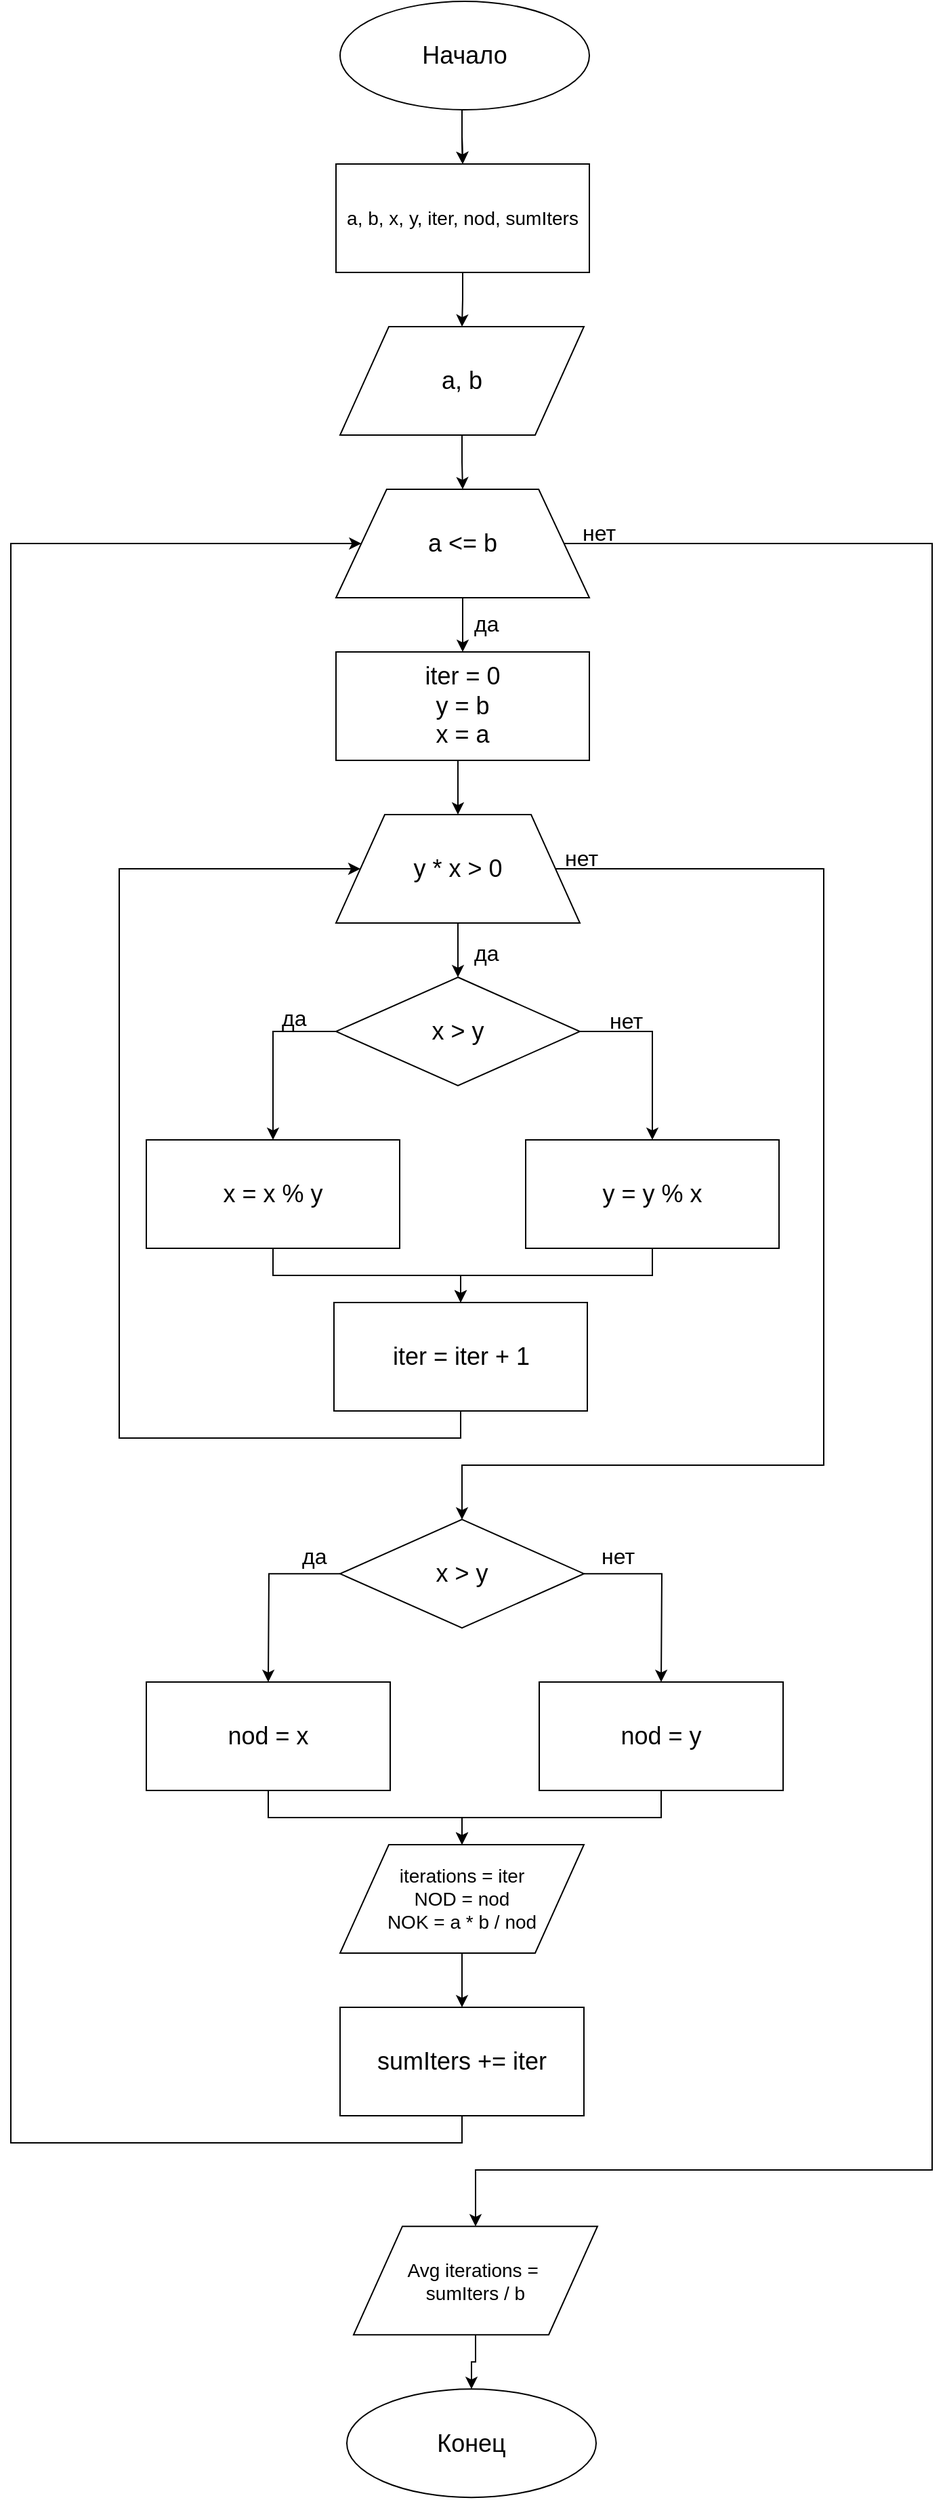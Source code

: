 <mxfile version="11.2.5" type="device" pages="1"><diagram id="U6_4yPkD_si3-BIanoAl" name="Page-1"><mxGraphModel dx="1024" dy="595" grid="1" gridSize="10" guides="1" tooltips="1" connect="1" arrows="1" fold="1" page="1" pageScale="1" pageWidth="827" pageHeight="1169" math="0" shadow="0"><root><mxCell id="0"/><mxCell id="1" parent="0"/><mxCell id="6yAD72Rjg4NwZn_ovWiV-33" style="edgeStyle=orthogonalEdgeStyle;rounded=0;orthogonalLoop=1;jettySize=auto;html=1;exitX=0.5;exitY=1;exitDx=0;exitDy=0;entryX=0.5;entryY=0;entryDx=0;entryDy=0;" edge="1" parent="1" source="6yAD72Rjg4NwZn_ovWiV-1" target="6yAD72Rjg4NwZn_ovWiV-4"><mxGeometry relative="1" as="geometry"><Array as="points"><mxPoint x="413" y="120"/><mxPoint x="413" y="140"/></Array></mxGeometry></mxCell><mxCell id="6yAD72Rjg4NwZn_ovWiV-1" value="&lt;font style=&quot;font-size: 18px&quot;&gt;Начало&lt;/font&gt;" style="ellipse;whiteSpace=wrap;html=1;" vertex="1" parent="1"><mxGeometry x="323" y="40" width="184" height="80" as="geometry"/></mxCell><mxCell id="6yAD72Rjg4NwZn_ovWiV-36" style="edgeStyle=orthogonalEdgeStyle;rounded=0;orthogonalLoop=1;jettySize=auto;html=1;exitX=0.5;exitY=1;exitDx=0;exitDy=0;" edge="1" parent="1" source="6yAD72Rjg4NwZn_ovWiV-2" target="6yAD72Rjg4NwZn_ovWiV-5"><mxGeometry relative="1" as="geometry"/></mxCell><mxCell id="6yAD72Rjg4NwZn_ovWiV-2" value="&lt;font style=&quot;font-size: 18px&quot;&gt;a, b&lt;/font&gt;" style="shape=parallelogram;perimeter=parallelogramPerimeter;whiteSpace=wrap;html=1;perimeterSpacing=0;" vertex="1" parent="1"><mxGeometry x="323" y="280" width="180" height="80" as="geometry"/></mxCell><mxCell id="6yAD72Rjg4NwZn_ovWiV-35" style="edgeStyle=orthogonalEdgeStyle;rounded=0;orthogonalLoop=1;jettySize=auto;html=1;exitX=0.5;exitY=1;exitDx=0;exitDy=0;entryX=0.5;entryY=0;entryDx=0;entryDy=0;" edge="1" parent="1" source="6yAD72Rjg4NwZn_ovWiV-4" target="6yAD72Rjg4NwZn_ovWiV-2"><mxGeometry relative="1" as="geometry"/></mxCell><mxCell id="6yAD72Rjg4NwZn_ovWiV-4" value="&lt;font style=&quot;font-size: 14px&quot;&gt;a, b, x, y, iter, nod, sumIters&lt;/font&gt;" style="rounded=0;whiteSpace=wrap;html=1;" vertex="1" parent="1"><mxGeometry x="320" y="160" width="187" height="80" as="geometry"/></mxCell><mxCell id="6yAD72Rjg4NwZn_ovWiV-59" style="edgeStyle=orthogonalEdgeStyle;rounded=0;orthogonalLoop=1;jettySize=auto;html=1;exitX=1;exitY=0.5;exitDx=0;exitDy=0;entryX=0.5;entryY=0;entryDx=0;entryDy=0;" edge="1" parent="1" source="6yAD72Rjg4NwZn_ovWiV-5" target="6yAD72Rjg4NwZn_ovWiV-58"><mxGeometry relative="1" as="geometry"><mxPoint x="610" y="1660" as="targetPoint"/><Array as="points"><mxPoint x="760" y="440"/><mxPoint x="760" y="1640"/><mxPoint x="423" y="1640"/></Array></mxGeometry></mxCell><mxCell id="6yAD72Rjg4NwZn_ovWiV-5" value="&lt;font style=&quot;font-size: 18px&quot;&gt;a &amp;lt;= b&lt;/font&gt;" style="shape=trapezoid;perimeter=trapezoidPerimeter;whiteSpace=wrap;html=1;" vertex="1" parent="1"><mxGeometry x="320" y="400" width="187" height="80" as="geometry"/></mxCell><mxCell id="6yAD72Rjg4NwZn_ovWiV-40" style="edgeStyle=orthogonalEdgeStyle;rounded=0;orthogonalLoop=1;jettySize=auto;html=1;exitX=0.5;exitY=1;exitDx=0;exitDy=0;entryX=0.5;entryY=0;entryDx=0;entryDy=0;" edge="1" parent="1" source="6yAD72Rjg4NwZn_ovWiV-6" target="6yAD72Rjg4NwZn_ovWiV-10"><mxGeometry relative="1" as="geometry"><Array as="points"><mxPoint x="410" y="600"/></Array></mxGeometry></mxCell><mxCell id="6yAD72Rjg4NwZn_ovWiV-6" value="&lt;font style=&quot;font-size: 18px&quot;&gt;iter = 0&lt;br&gt;y = b&lt;br&gt;x = a&lt;/font&gt;" style="rounded=0;whiteSpace=wrap;html=1;" vertex="1" parent="1"><mxGeometry x="320" y="520" width="187" height="80" as="geometry"/></mxCell><mxCell id="6yAD72Rjg4NwZn_ovWiV-7" value="" style="endArrow=classic;html=1;exitX=0.5;exitY=1;exitDx=0;exitDy=0;entryX=0.5;entryY=0;entryDx=0;entryDy=0;" edge="1" parent="1" source="6yAD72Rjg4NwZn_ovWiV-5" target="6yAD72Rjg4NwZn_ovWiV-6"><mxGeometry width="50" height="50" relative="1" as="geometry"><mxPoint x="320" y="670" as="sourcePoint"/><mxPoint x="370" y="620" as="targetPoint"/></mxGeometry></mxCell><mxCell id="6yAD72Rjg4NwZn_ovWiV-8" value="&lt;font style=&quot;font-size: 16px&quot;&gt;да&lt;/font&gt;" style="text;html=1;resizable=0;points=[];autosize=1;align=left;verticalAlign=top;spacingTop=-4;" vertex="1" parent="1"><mxGeometry x="420" y="487" width="30" height="20" as="geometry"/></mxCell><mxCell id="6yAD72Rjg4NwZn_ovWiV-13" style="edgeStyle=orthogonalEdgeStyle;rounded=0;orthogonalLoop=1;jettySize=auto;html=1;exitX=0.5;exitY=1;exitDx=0;exitDy=0;entryX=0.5;entryY=0;entryDx=0;entryDy=0;" edge="1" parent="1" source="6yAD72Rjg4NwZn_ovWiV-10" target="6yAD72Rjg4NwZn_ovWiV-12"><mxGeometry relative="1" as="geometry"/></mxCell><mxCell id="6yAD72Rjg4NwZn_ovWiV-29" style="edgeStyle=orthogonalEdgeStyle;rounded=0;orthogonalLoop=1;jettySize=auto;html=1;exitX=1;exitY=0.5;exitDx=0;exitDy=0;entryX=0.5;entryY=0;entryDx=0;entryDy=0;" edge="1" parent="1" source="6yAD72Rjg4NwZn_ovWiV-10" target="6yAD72Rjg4NwZn_ovWiV-32"><mxGeometry relative="1" as="geometry"><mxPoint x="414" y="1160" as="targetPoint"/><Array as="points"><mxPoint x="680" y="680"/><mxPoint x="680" y="1120"/><mxPoint x="413" y="1120"/></Array></mxGeometry></mxCell><mxCell id="6yAD72Rjg4NwZn_ovWiV-10" value="&lt;span style=&quot;font-size: 18px&quot;&gt;y * x &amp;gt; 0&lt;/span&gt;" style="shape=trapezoid;perimeter=trapezoidPerimeter;whiteSpace=wrap;html=1;" vertex="1" parent="1"><mxGeometry x="320" y="640" width="180" height="80" as="geometry"/></mxCell><mxCell id="6yAD72Rjg4NwZn_ovWiV-18" style="edgeStyle=orthogonalEdgeStyle;rounded=0;orthogonalLoop=1;jettySize=auto;html=1;exitX=0;exitY=0.5;exitDx=0;exitDy=0;entryX=0.5;entryY=0;entryDx=0;entryDy=0;" edge="1" parent="1" source="6yAD72Rjg4NwZn_ovWiV-12" target="6yAD72Rjg4NwZn_ovWiV-16"><mxGeometry relative="1" as="geometry"/></mxCell><mxCell id="6yAD72Rjg4NwZn_ovWiV-19" style="edgeStyle=orthogonalEdgeStyle;rounded=0;orthogonalLoop=1;jettySize=auto;html=1;exitX=1;exitY=0.5;exitDx=0;exitDy=0;entryX=0.5;entryY=0;entryDx=0;entryDy=0;" edge="1" parent="1" source="6yAD72Rjg4NwZn_ovWiV-12" target="6yAD72Rjg4NwZn_ovWiV-17"><mxGeometry relative="1" as="geometry"/></mxCell><mxCell id="6yAD72Rjg4NwZn_ovWiV-12" value="&lt;font style=&quot;font-size: 18px&quot;&gt;x &amp;gt; y&lt;/font&gt;" style="rhombus;whiteSpace=wrap;html=1;" vertex="1" parent="1"><mxGeometry x="320" y="760" width="180" height="80" as="geometry"/></mxCell><mxCell id="6yAD72Rjg4NwZn_ovWiV-14" value="&lt;font style=&quot;font-size: 16px&quot;&gt;да&lt;/font&gt;" style="text;html=1;resizable=0;points=[];autosize=1;align=left;verticalAlign=top;spacingTop=-4;" vertex="1" parent="1"><mxGeometry x="420" y="730" width="30" height="20" as="geometry"/></mxCell><mxCell id="6yAD72Rjg4NwZn_ovWiV-24" style="edgeStyle=orthogonalEdgeStyle;rounded=0;orthogonalLoop=1;jettySize=auto;html=1;exitX=0.5;exitY=1;exitDx=0;exitDy=0;entryX=0.5;entryY=0;entryDx=0;entryDy=0;" edge="1" parent="1" source="6yAD72Rjg4NwZn_ovWiV-16" target="6yAD72Rjg4NwZn_ovWiV-23"><mxGeometry relative="1" as="geometry"/></mxCell><mxCell id="6yAD72Rjg4NwZn_ovWiV-16" value="&lt;span style=&quot;font-size: 18px&quot;&gt;x = x % y&lt;/span&gt;" style="rounded=0;whiteSpace=wrap;html=1;" vertex="1" parent="1"><mxGeometry x="180" y="880" width="187" height="80" as="geometry"/></mxCell><mxCell id="6yAD72Rjg4NwZn_ovWiV-26" style="edgeStyle=orthogonalEdgeStyle;rounded=0;orthogonalLoop=1;jettySize=auto;html=1;exitX=0.5;exitY=1;exitDx=0;exitDy=0;entryX=0.5;entryY=0;entryDx=0;entryDy=0;" edge="1" parent="1" source="6yAD72Rjg4NwZn_ovWiV-17" target="6yAD72Rjg4NwZn_ovWiV-23"><mxGeometry relative="1" as="geometry"/></mxCell><mxCell id="6yAD72Rjg4NwZn_ovWiV-17" value="&lt;span style=&quot;font-size: 18px&quot;&gt;y = y % x&lt;/span&gt;" style="rounded=0;whiteSpace=wrap;html=1;" vertex="1" parent="1"><mxGeometry x="460" y="880" width="187" height="80" as="geometry"/></mxCell><mxCell id="6yAD72Rjg4NwZn_ovWiV-20" value="&lt;font style=&quot;font-size: 16px&quot;&gt;да&lt;/font&gt;" style="text;html=1;resizable=0;points=[];autosize=1;align=left;verticalAlign=top;spacingTop=-4;" vertex="1" parent="1"><mxGeometry x="278" y="778" width="30" height="20" as="geometry"/></mxCell><mxCell id="6yAD72Rjg4NwZn_ovWiV-21" value="&lt;font style=&quot;font-size: 16px&quot;&gt;нет&lt;/font&gt;" style="text;html=1;resizable=0;points=[];autosize=1;align=left;verticalAlign=top;spacingTop=-4;" vertex="1" parent="1"><mxGeometry x="520" y="780" width="40" height="20" as="geometry"/></mxCell><mxCell id="6yAD72Rjg4NwZn_ovWiV-27" style="edgeStyle=orthogonalEdgeStyle;rounded=0;orthogonalLoop=1;jettySize=auto;html=1;exitX=0.5;exitY=1;exitDx=0;exitDy=0;entryX=0;entryY=0.5;entryDx=0;entryDy=0;" edge="1" parent="1" source="6yAD72Rjg4NwZn_ovWiV-23" target="6yAD72Rjg4NwZn_ovWiV-10"><mxGeometry relative="1" as="geometry"><Array as="points"><mxPoint x="412" y="1100"/><mxPoint x="160" y="1100"/><mxPoint x="160" y="680"/></Array></mxGeometry></mxCell><mxCell id="6yAD72Rjg4NwZn_ovWiV-23" value="&lt;span style=&quot;font-size: 18px&quot;&gt;iter = iter + 1&lt;/span&gt;" style="rounded=0;whiteSpace=wrap;html=1;" vertex="1" parent="1"><mxGeometry x="318.5" y="1000" width="187" height="80" as="geometry"/></mxCell><mxCell id="6yAD72Rjg4NwZn_ovWiV-31" value="&lt;font style=&quot;font-size: 16px&quot;&gt;нет&lt;/font&gt;" style="text;html=1;resizable=0;points=[];autosize=1;align=left;verticalAlign=top;spacingTop=-4;" vertex="1" parent="1"><mxGeometry x="487" y="660" width="40" height="20" as="geometry"/></mxCell><mxCell id="6yAD72Rjg4NwZn_ovWiV-43" style="edgeStyle=orthogonalEdgeStyle;rounded=0;orthogonalLoop=1;jettySize=auto;html=1;exitX=0;exitY=0.5;exitDx=0;exitDy=0;entryX=0.5;entryY=0;entryDx=0;entryDy=0;" edge="1" parent="1" source="6yAD72Rjg4NwZn_ovWiV-32"><mxGeometry relative="1" as="geometry"><mxPoint x="270" y="1280" as="targetPoint"/></mxGeometry></mxCell><mxCell id="6yAD72Rjg4NwZn_ovWiV-44" style="edgeStyle=orthogonalEdgeStyle;rounded=0;orthogonalLoop=1;jettySize=auto;html=1;exitX=1;exitY=0.5;exitDx=0;exitDy=0;entryX=0.5;entryY=0;entryDx=0;entryDy=0;" edge="1" parent="1" source="6yAD72Rjg4NwZn_ovWiV-32"><mxGeometry relative="1" as="geometry"><mxPoint x="560" y="1280" as="targetPoint"/></mxGeometry></mxCell><mxCell id="6yAD72Rjg4NwZn_ovWiV-32" value="&lt;font style=&quot;font-size: 18px&quot;&gt;x &amp;gt; y&lt;/font&gt;" style="rhombus;whiteSpace=wrap;html=1;" vertex="1" parent="1"><mxGeometry x="323" y="1160.1" width="180" height="80" as="geometry"/></mxCell><mxCell id="6yAD72Rjg4NwZn_ovWiV-34" style="edgeStyle=orthogonalEdgeStyle;rounded=0;orthogonalLoop=1;jettySize=auto;html=1;exitX=0.5;exitY=1;exitDx=0;exitDy=0;entryX=0.5;entryY=0;entryDx=0;entryDy=0;" edge="1" parent="1" source="6yAD72Rjg4NwZn_ovWiV-1" target="6yAD72Rjg4NwZn_ovWiV-4"><mxGeometry relative="1" as="geometry"><mxPoint x="415.032" y="120" as="sourcePoint"/><mxPoint x="413.484" y="160" as="targetPoint"/><Array as="points"><mxPoint x="413" y="120"/><mxPoint x="413" y="140"/></Array></mxGeometry></mxCell><mxCell id="6yAD72Rjg4NwZn_ovWiV-45" value="&lt;font style=&quot;font-size: 16px&quot;&gt;да&lt;/font&gt;" style="text;html=1;resizable=0;points=[];autosize=1;align=left;verticalAlign=top;spacingTop=-4;" vertex="1" parent="1"><mxGeometry x="293" y="1174.8" width="30" height="20" as="geometry"/></mxCell><mxCell id="6yAD72Rjg4NwZn_ovWiV-49" value="&lt;font style=&quot;font-size: 16px&quot;&gt;нет&lt;/font&gt;" style="text;html=1;resizable=0;points=[];autosize=1;align=left;verticalAlign=top;spacingTop=-4;" vertex="1" parent="1"><mxGeometry x="513.5" y="1174.6" width="40" height="20" as="geometry"/></mxCell><mxCell id="6yAD72Rjg4NwZn_ovWiV-53" style="edgeStyle=orthogonalEdgeStyle;rounded=0;orthogonalLoop=1;jettySize=auto;html=1;exitX=0.5;exitY=1;exitDx=0;exitDy=0;entryX=0.5;entryY=0;entryDx=0;entryDy=0;" edge="1" parent="1" source="6yAD72Rjg4NwZn_ovWiV-50" target="6yAD72Rjg4NwZn_ovWiV-52"><mxGeometry relative="1" as="geometry"/></mxCell><mxCell id="6yAD72Rjg4NwZn_ovWiV-50" value="&lt;span style=&quot;font-size: 18px ; white-space: normal&quot;&gt;nod = x&lt;/span&gt;" style="rounded=0;whiteSpace=wrap;html=1;" vertex="1" parent="1"><mxGeometry x="180" y="1280" width="180" height="80" as="geometry"/></mxCell><mxCell id="6yAD72Rjg4NwZn_ovWiV-54" style="edgeStyle=orthogonalEdgeStyle;rounded=0;orthogonalLoop=1;jettySize=auto;html=1;exitX=0.5;exitY=1;exitDx=0;exitDy=0;" edge="1" parent="1" source="6yAD72Rjg4NwZn_ovWiV-51" target="6yAD72Rjg4NwZn_ovWiV-52"><mxGeometry relative="1" as="geometry"/></mxCell><mxCell id="6yAD72Rjg4NwZn_ovWiV-51" value="&lt;span style=&quot;font-size: 18px ; white-space: normal&quot;&gt;nod = y&lt;/span&gt;" style="rounded=0;whiteSpace=wrap;html=1;" vertex="1" parent="1"><mxGeometry x="470" y="1280" width="180" height="80" as="geometry"/></mxCell><mxCell id="6yAD72Rjg4NwZn_ovWiV-56" style="edgeStyle=orthogonalEdgeStyle;rounded=0;orthogonalLoop=1;jettySize=auto;html=1;exitX=0.5;exitY=1;exitDx=0;exitDy=0;entryX=0.5;entryY=0;entryDx=0;entryDy=0;" edge="1" parent="1" source="6yAD72Rjg4NwZn_ovWiV-52" target="6yAD72Rjg4NwZn_ovWiV-55"><mxGeometry relative="1" as="geometry"/></mxCell><mxCell id="6yAD72Rjg4NwZn_ovWiV-52" value="&lt;font style=&quot;font-size: 14px&quot;&gt;iterations = iter&lt;br&gt;NOD = nod&lt;br&gt;NOK = a * b / nod&lt;/font&gt;" style="shape=parallelogram;perimeter=parallelogramPerimeter;whiteSpace=wrap;html=1;" vertex="1" parent="1"><mxGeometry x="323" y="1400" width="180" height="80" as="geometry"/></mxCell><mxCell id="6yAD72Rjg4NwZn_ovWiV-57" style="edgeStyle=orthogonalEdgeStyle;rounded=0;orthogonalLoop=1;jettySize=auto;html=1;exitX=0.5;exitY=1;exitDx=0;exitDy=0;entryX=0;entryY=0.5;entryDx=0;entryDy=0;" edge="1" parent="1" source="6yAD72Rjg4NwZn_ovWiV-55" target="6yAD72Rjg4NwZn_ovWiV-5"><mxGeometry relative="1" as="geometry"><Array as="points"><mxPoint x="413" y="1620"/><mxPoint x="80" y="1620"/><mxPoint x="80" y="440"/></Array></mxGeometry></mxCell><mxCell id="6yAD72Rjg4NwZn_ovWiV-55" value="&lt;span style=&quot;font-size: 18px&quot;&gt;sumIters += iter&lt;/span&gt;" style="rounded=0;whiteSpace=wrap;html=1;" vertex="1" parent="1"><mxGeometry x="323" y="1520" width="180" height="80" as="geometry"/></mxCell><mxCell id="6yAD72Rjg4NwZn_ovWiV-62" style="edgeStyle=orthogonalEdgeStyle;rounded=0;orthogonalLoop=1;jettySize=auto;html=1;exitX=0.5;exitY=1;exitDx=0;exitDy=0;" edge="1" parent="1" source="6yAD72Rjg4NwZn_ovWiV-58" target="6yAD72Rjg4NwZn_ovWiV-61"><mxGeometry relative="1" as="geometry"/></mxCell><mxCell id="6yAD72Rjg4NwZn_ovWiV-58" value="&lt;span style=&quot;font-size: 14px&quot;&gt;Avg iterations =&amp;nbsp;&lt;br&gt;sumIters / b&lt;/span&gt;" style="shape=parallelogram;perimeter=parallelogramPerimeter;whiteSpace=wrap;html=1;" vertex="1" parent="1"><mxGeometry x="333" y="1681.6" width="180" height="80" as="geometry"/></mxCell><mxCell id="6yAD72Rjg4NwZn_ovWiV-60" value="&lt;font style=&quot;font-size: 16px&quot;&gt;нет&lt;/font&gt;" style="text;html=1;resizable=0;points=[];autosize=1;align=left;verticalAlign=top;spacingTop=-4;" vertex="1" parent="1"><mxGeometry x="500" y="420" width="40" height="20" as="geometry"/></mxCell><mxCell id="6yAD72Rjg4NwZn_ovWiV-61" value="&lt;span style=&quot;font-size: 18px&quot;&gt;Конец&lt;/span&gt;" style="ellipse;whiteSpace=wrap;html=1;" vertex="1" parent="1"><mxGeometry x="328" y="1801.6" width="184" height="80" as="geometry"/></mxCell></root></mxGraphModel></diagram></mxfile>